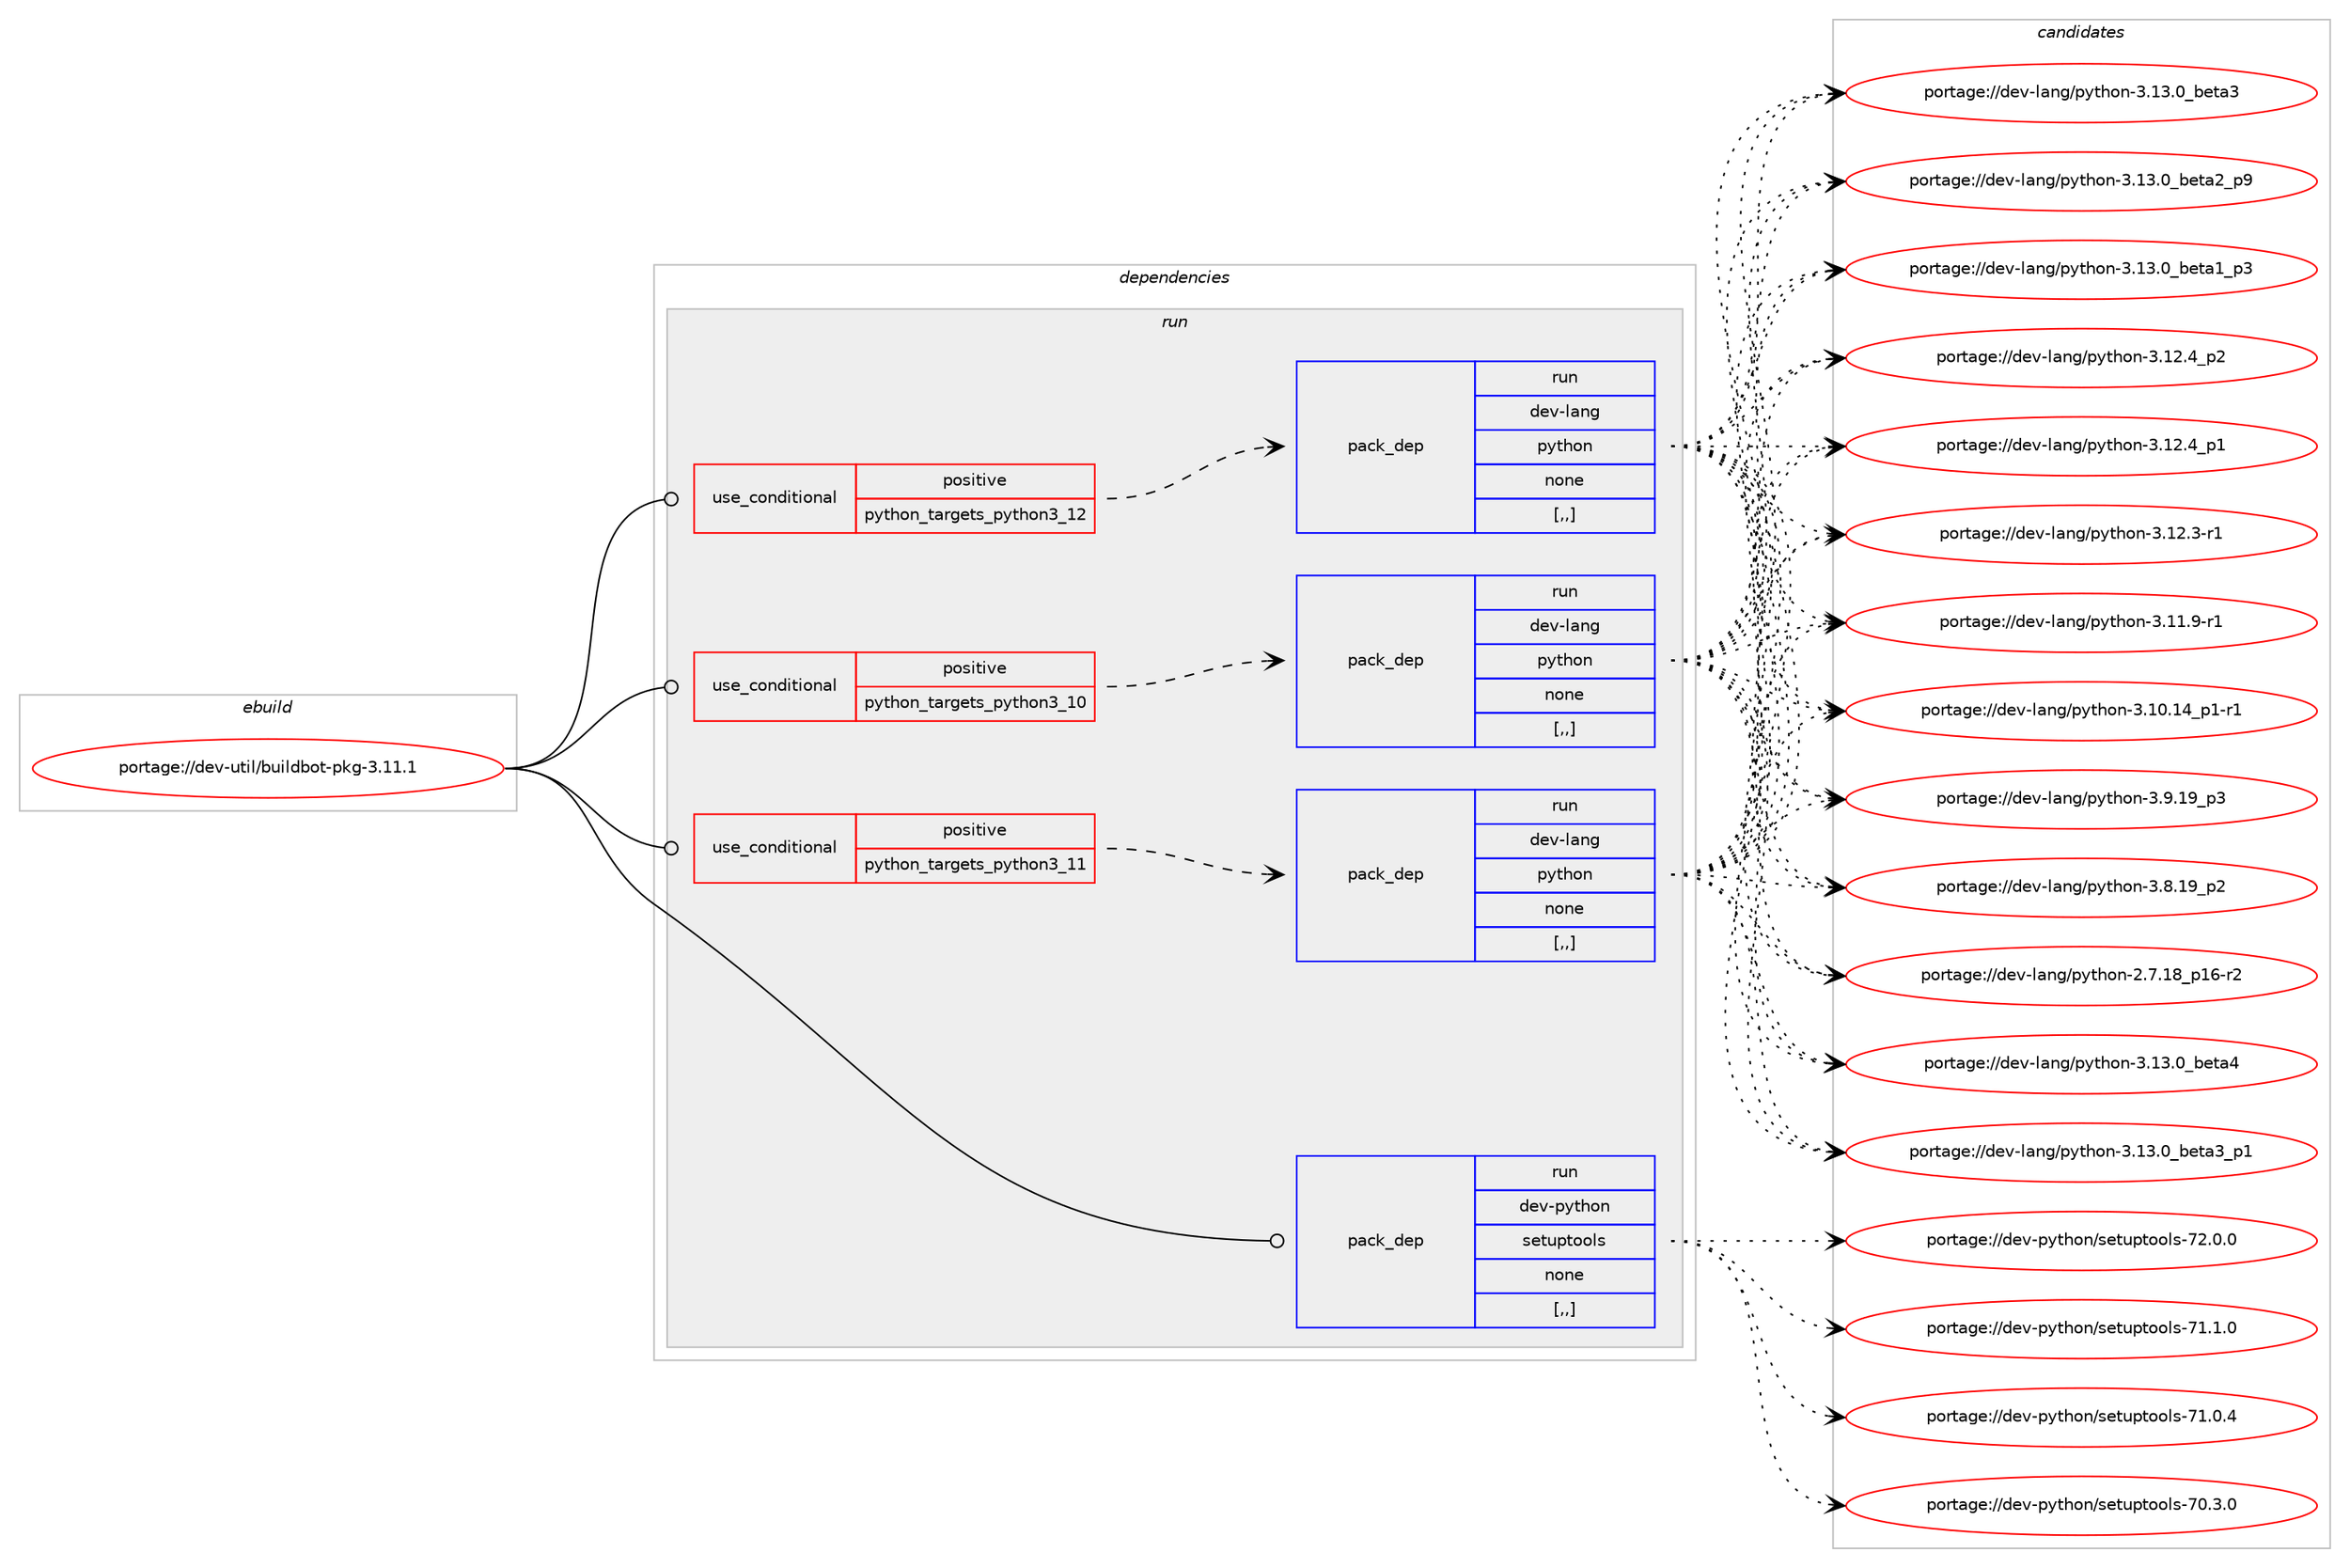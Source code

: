 digraph prolog {

# *************
# Graph options
# *************

newrank=true;
concentrate=true;
compound=true;
graph [rankdir=LR,fontname=Helvetica,fontsize=10,ranksep=1.5];#, ranksep=2.5, nodesep=0.2];
edge  [arrowhead=vee];
node  [fontname=Helvetica,fontsize=10];

# **********
# The ebuild
# **********

subgraph cluster_leftcol {
color=gray;
label=<<i>ebuild</i>>;
id [label="portage://dev-util/buildbot-pkg-3.11.1", color=red, width=4, href="../dev-util/buildbot-pkg-3.11.1.svg"];
}

# ****************
# The dependencies
# ****************

subgraph cluster_midcol {
color=gray;
label=<<i>dependencies</i>>;
subgraph cluster_compile {
fillcolor="#eeeeee";
style=filled;
label=<<i>compile</i>>;
}
subgraph cluster_compileandrun {
fillcolor="#eeeeee";
style=filled;
label=<<i>compile and run</i>>;
}
subgraph cluster_run {
fillcolor="#eeeeee";
style=filled;
label=<<i>run</i>>;
subgraph cond59281 {
dependency210879 [label=<<TABLE BORDER="0" CELLBORDER="1" CELLSPACING="0" CELLPADDING="4"><TR><TD ROWSPAN="3" CELLPADDING="10">use_conditional</TD></TR><TR><TD>positive</TD></TR><TR><TD>python_targets_python3_10</TD></TR></TABLE>>, shape=none, color=red];
subgraph pack150202 {
dependency210880 [label=<<TABLE BORDER="0" CELLBORDER="1" CELLSPACING="0" CELLPADDING="4" WIDTH="220"><TR><TD ROWSPAN="6" CELLPADDING="30">pack_dep</TD></TR><TR><TD WIDTH="110">run</TD></TR><TR><TD>dev-lang</TD></TR><TR><TD>python</TD></TR><TR><TD>none</TD></TR><TR><TD>[,,]</TD></TR></TABLE>>, shape=none, color=blue];
}
dependency210879:e -> dependency210880:w [weight=20,style="dashed",arrowhead="vee"];
}
id:e -> dependency210879:w [weight=20,style="solid",arrowhead="odot"];
subgraph cond59282 {
dependency210881 [label=<<TABLE BORDER="0" CELLBORDER="1" CELLSPACING="0" CELLPADDING="4"><TR><TD ROWSPAN="3" CELLPADDING="10">use_conditional</TD></TR><TR><TD>positive</TD></TR><TR><TD>python_targets_python3_11</TD></TR></TABLE>>, shape=none, color=red];
subgraph pack150203 {
dependency210882 [label=<<TABLE BORDER="0" CELLBORDER="1" CELLSPACING="0" CELLPADDING="4" WIDTH="220"><TR><TD ROWSPAN="6" CELLPADDING="30">pack_dep</TD></TR><TR><TD WIDTH="110">run</TD></TR><TR><TD>dev-lang</TD></TR><TR><TD>python</TD></TR><TR><TD>none</TD></TR><TR><TD>[,,]</TD></TR></TABLE>>, shape=none, color=blue];
}
dependency210881:e -> dependency210882:w [weight=20,style="dashed",arrowhead="vee"];
}
id:e -> dependency210881:w [weight=20,style="solid",arrowhead="odot"];
subgraph cond59283 {
dependency210883 [label=<<TABLE BORDER="0" CELLBORDER="1" CELLSPACING="0" CELLPADDING="4"><TR><TD ROWSPAN="3" CELLPADDING="10">use_conditional</TD></TR><TR><TD>positive</TD></TR><TR><TD>python_targets_python3_12</TD></TR></TABLE>>, shape=none, color=red];
subgraph pack150204 {
dependency210884 [label=<<TABLE BORDER="0" CELLBORDER="1" CELLSPACING="0" CELLPADDING="4" WIDTH="220"><TR><TD ROWSPAN="6" CELLPADDING="30">pack_dep</TD></TR><TR><TD WIDTH="110">run</TD></TR><TR><TD>dev-lang</TD></TR><TR><TD>python</TD></TR><TR><TD>none</TD></TR><TR><TD>[,,]</TD></TR></TABLE>>, shape=none, color=blue];
}
dependency210883:e -> dependency210884:w [weight=20,style="dashed",arrowhead="vee"];
}
id:e -> dependency210883:w [weight=20,style="solid",arrowhead="odot"];
subgraph pack150205 {
dependency210885 [label=<<TABLE BORDER="0" CELLBORDER="1" CELLSPACING="0" CELLPADDING="4" WIDTH="220"><TR><TD ROWSPAN="6" CELLPADDING="30">pack_dep</TD></TR><TR><TD WIDTH="110">run</TD></TR><TR><TD>dev-python</TD></TR><TR><TD>setuptools</TD></TR><TR><TD>none</TD></TR><TR><TD>[,,]</TD></TR></TABLE>>, shape=none, color=blue];
}
id:e -> dependency210885:w [weight=20,style="solid",arrowhead="odot"];
}
}

# **************
# The candidates
# **************

subgraph cluster_choices {
rank=same;
color=gray;
label=<<i>candidates</i>>;

subgraph choice150202 {
color=black;
nodesep=1;
choice1001011184510897110103471121211161041111104551464951464895981011169752 [label="portage://dev-lang/python-3.13.0_beta4", color=red, width=4,href="../dev-lang/python-3.13.0_beta4.svg"];
choice10010111845108971101034711212111610411111045514649514648959810111697519511249 [label="portage://dev-lang/python-3.13.0_beta3_p1", color=red, width=4,href="../dev-lang/python-3.13.0_beta3_p1.svg"];
choice1001011184510897110103471121211161041111104551464951464895981011169751 [label="portage://dev-lang/python-3.13.0_beta3", color=red, width=4,href="../dev-lang/python-3.13.0_beta3.svg"];
choice10010111845108971101034711212111610411111045514649514648959810111697509511257 [label="portage://dev-lang/python-3.13.0_beta2_p9", color=red, width=4,href="../dev-lang/python-3.13.0_beta2_p9.svg"];
choice10010111845108971101034711212111610411111045514649514648959810111697499511251 [label="portage://dev-lang/python-3.13.0_beta1_p3", color=red, width=4,href="../dev-lang/python-3.13.0_beta1_p3.svg"];
choice100101118451089711010347112121116104111110455146495046529511250 [label="portage://dev-lang/python-3.12.4_p2", color=red, width=4,href="../dev-lang/python-3.12.4_p2.svg"];
choice100101118451089711010347112121116104111110455146495046529511249 [label="portage://dev-lang/python-3.12.4_p1", color=red, width=4,href="../dev-lang/python-3.12.4_p1.svg"];
choice100101118451089711010347112121116104111110455146495046514511449 [label="portage://dev-lang/python-3.12.3-r1", color=red, width=4,href="../dev-lang/python-3.12.3-r1.svg"];
choice100101118451089711010347112121116104111110455146494946574511449 [label="portage://dev-lang/python-3.11.9-r1", color=red, width=4,href="../dev-lang/python-3.11.9-r1.svg"];
choice100101118451089711010347112121116104111110455146494846495295112494511449 [label="portage://dev-lang/python-3.10.14_p1-r1", color=red, width=4,href="../dev-lang/python-3.10.14_p1-r1.svg"];
choice100101118451089711010347112121116104111110455146574649579511251 [label="portage://dev-lang/python-3.9.19_p3", color=red, width=4,href="../dev-lang/python-3.9.19_p3.svg"];
choice100101118451089711010347112121116104111110455146564649579511250 [label="portage://dev-lang/python-3.8.19_p2", color=red, width=4,href="../dev-lang/python-3.8.19_p2.svg"];
choice100101118451089711010347112121116104111110455046554649569511249544511450 [label="portage://dev-lang/python-2.7.18_p16-r2", color=red, width=4,href="../dev-lang/python-2.7.18_p16-r2.svg"];
dependency210880:e -> choice1001011184510897110103471121211161041111104551464951464895981011169752:w [style=dotted,weight="100"];
dependency210880:e -> choice10010111845108971101034711212111610411111045514649514648959810111697519511249:w [style=dotted,weight="100"];
dependency210880:e -> choice1001011184510897110103471121211161041111104551464951464895981011169751:w [style=dotted,weight="100"];
dependency210880:e -> choice10010111845108971101034711212111610411111045514649514648959810111697509511257:w [style=dotted,weight="100"];
dependency210880:e -> choice10010111845108971101034711212111610411111045514649514648959810111697499511251:w [style=dotted,weight="100"];
dependency210880:e -> choice100101118451089711010347112121116104111110455146495046529511250:w [style=dotted,weight="100"];
dependency210880:e -> choice100101118451089711010347112121116104111110455146495046529511249:w [style=dotted,weight="100"];
dependency210880:e -> choice100101118451089711010347112121116104111110455146495046514511449:w [style=dotted,weight="100"];
dependency210880:e -> choice100101118451089711010347112121116104111110455146494946574511449:w [style=dotted,weight="100"];
dependency210880:e -> choice100101118451089711010347112121116104111110455146494846495295112494511449:w [style=dotted,weight="100"];
dependency210880:e -> choice100101118451089711010347112121116104111110455146574649579511251:w [style=dotted,weight="100"];
dependency210880:e -> choice100101118451089711010347112121116104111110455146564649579511250:w [style=dotted,weight="100"];
dependency210880:e -> choice100101118451089711010347112121116104111110455046554649569511249544511450:w [style=dotted,weight="100"];
}
subgraph choice150203 {
color=black;
nodesep=1;
choice1001011184510897110103471121211161041111104551464951464895981011169752 [label="portage://dev-lang/python-3.13.0_beta4", color=red, width=4,href="../dev-lang/python-3.13.0_beta4.svg"];
choice10010111845108971101034711212111610411111045514649514648959810111697519511249 [label="portage://dev-lang/python-3.13.0_beta3_p1", color=red, width=4,href="../dev-lang/python-3.13.0_beta3_p1.svg"];
choice1001011184510897110103471121211161041111104551464951464895981011169751 [label="portage://dev-lang/python-3.13.0_beta3", color=red, width=4,href="../dev-lang/python-3.13.0_beta3.svg"];
choice10010111845108971101034711212111610411111045514649514648959810111697509511257 [label="portage://dev-lang/python-3.13.0_beta2_p9", color=red, width=4,href="../dev-lang/python-3.13.0_beta2_p9.svg"];
choice10010111845108971101034711212111610411111045514649514648959810111697499511251 [label="portage://dev-lang/python-3.13.0_beta1_p3", color=red, width=4,href="../dev-lang/python-3.13.0_beta1_p3.svg"];
choice100101118451089711010347112121116104111110455146495046529511250 [label="portage://dev-lang/python-3.12.4_p2", color=red, width=4,href="../dev-lang/python-3.12.4_p2.svg"];
choice100101118451089711010347112121116104111110455146495046529511249 [label="portage://dev-lang/python-3.12.4_p1", color=red, width=4,href="../dev-lang/python-3.12.4_p1.svg"];
choice100101118451089711010347112121116104111110455146495046514511449 [label="portage://dev-lang/python-3.12.3-r1", color=red, width=4,href="../dev-lang/python-3.12.3-r1.svg"];
choice100101118451089711010347112121116104111110455146494946574511449 [label="portage://dev-lang/python-3.11.9-r1", color=red, width=4,href="../dev-lang/python-3.11.9-r1.svg"];
choice100101118451089711010347112121116104111110455146494846495295112494511449 [label="portage://dev-lang/python-3.10.14_p1-r1", color=red, width=4,href="../dev-lang/python-3.10.14_p1-r1.svg"];
choice100101118451089711010347112121116104111110455146574649579511251 [label="portage://dev-lang/python-3.9.19_p3", color=red, width=4,href="../dev-lang/python-3.9.19_p3.svg"];
choice100101118451089711010347112121116104111110455146564649579511250 [label="portage://dev-lang/python-3.8.19_p2", color=red, width=4,href="../dev-lang/python-3.8.19_p2.svg"];
choice100101118451089711010347112121116104111110455046554649569511249544511450 [label="portage://dev-lang/python-2.7.18_p16-r2", color=red, width=4,href="../dev-lang/python-2.7.18_p16-r2.svg"];
dependency210882:e -> choice1001011184510897110103471121211161041111104551464951464895981011169752:w [style=dotted,weight="100"];
dependency210882:e -> choice10010111845108971101034711212111610411111045514649514648959810111697519511249:w [style=dotted,weight="100"];
dependency210882:e -> choice1001011184510897110103471121211161041111104551464951464895981011169751:w [style=dotted,weight="100"];
dependency210882:e -> choice10010111845108971101034711212111610411111045514649514648959810111697509511257:w [style=dotted,weight="100"];
dependency210882:e -> choice10010111845108971101034711212111610411111045514649514648959810111697499511251:w [style=dotted,weight="100"];
dependency210882:e -> choice100101118451089711010347112121116104111110455146495046529511250:w [style=dotted,weight="100"];
dependency210882:e -> choice100101118451089711010347112121116104111110455146495046529511249:w [style=dotted,weight="100"];
dependency210882:e -> choice100101118451089711010347112121116104111110455146495046514511449:w [style=dotted,weight="100"];
dependency210882:e -> choice100101118451089711010347112121116104111110455146494946574511449:w [style=dotted,weight="100"];
dependency210882:e -> choice100101118451089711010347112121116104111110455146494846495295112494511449:w [style=dotted,weight="100"];
dependency210882:e -> choice100101118451089711010347112121116104111110455146574649579511251:w [style=dotted,weight="100"];
dependency210882:e -> choice100101118451089711010347112121116104111110455146564649579511250:w [style=dotted,weight="100"];
dependency210882:e -> choice100101118451089711010347112121116104111110455046554649569511249544511450:w [style=dotted,weight="100"];
}
subgraph choice150204 {
color=black;
nodesep=1;
choice1001011184510897110103471121211161041111104551464951464895981011169752 [label="portage://dev-lang/python-3.13.0_beta4", color=red, width=4,href="../dev-lang/python-3.13.0_beta4.svg"];
choice10010111845108971101034711212111610411111045514649514648959810111697519511249 [label="portage://dev-lang/python-3.13.0_beta3_p1", color=red, width=4,href="../dev-lang/python-3.13.0_beta3_p1.svg"];
choice1001011184510897110103471121211161041111104551464951464895981011169751 [label="portage://dev-lang/python-3.13.0_beta3", color=red, width=4,href="../dev-lang/python-3.13.0_beta3.svg"];
choice10010111845108971101034711212111610411111045514649514648959810111697509511257 [label="portage://dev-lang/python-3.13.0_beta2_p9", color=red, width=4,href="../dev-lang/python-3.13.0_beta2_p9.svg"];
choice10010111845108971101034711212111610411111045514649514648959810111697499511251 [label="portage://dev-lang/python-3.13.0_beta1_p3", color=red, width=4,href="../dev-lang/python-3.13.0_beta1_p3.svg"];
choice100101118451089711010347112121116104111110455146495046529511250 [label="portage://dev-lang/python-3.12.4_p2", color=red, width=4,href="../dev-lang/python-3.12.4_p2.svg"];
choice100101118451089711010347112121116104111110455146495046529511249 [label="portage://dev-lang/python-3.12.4_p1", color=red, width=4,href="../dev-lang/python-3.12.4_p1.svg"];
choice100101118451089711010347112121116104111110455146495046514511449 [label="portage://dev-lang/python-3.12.3-r1", color=red, width=4,href="../dev-lang/python-3.12.3-r1.svg"];
choice100101118451089711010347112121116104111110455146494946574511449 [label="portage://dev-lang/python-3.11.9-r1", color=red, width=4,href="../dev-lang/python-3.11.9-r1.svg"];
choice100101118451089711010347112121116104111110455146494846495295112494511449 [label="portage://dev-lang/python-3.10.14_p1-r1", color=red, width=4,href="../dev-lang/python-3.10.14_p1-r1.svg"];
choice100101118451089711010347112121116104111110455146574649579511251 [label="portage://dev-lang/python-3.9.19_p3", color=red, width=4,href="../dev-lang/python-3.9.19_p3.svg"];
choice100101118451089711010347112121116104111110455146564649579511250 [label="portage://dev-lang/python-3.8.19_p2", color=red, width=4,href="../dev-lang/python-3.8.19_p2.svg"];
choice100101118451089711010347112121116104111110455046554649569511249544511450 [label="portage://dev-lang/python-2.7.18_p16-r2", color=red, width=4,href="../dev-lang/python-2.7.18_p16-r2.svg"];
dependency210884:e -> choice1001011184510897110103471121211161041111104551464951464895981011169752:w [style=dotted,weight="100"];
dependency210884:e -> choice10010111845108971101034711212111610411111045514649514648959810111697519511249:w [style=dotted,weight="100"];
dependency210884:e -> choice1001011184510897110103471121211161041111104551464951464895981011169751:w [style=dotted,weight="100"];
dependency210884:e -> choice10010111845108971101034711212111610411111045514649514648959810111697509511257:w [style=dotted,weight="100"];
dependency210884:e -> choice10010111845108971101034711212111610411111045514649514648959810111697499511251:w [style=dotted,weight="100"];
dependency210884:e -> choice100101118451089711010347112121116104111110455146495046529511250:w [style=dotted,weight="100"];
dependency210884:e -> choice100101118451089711010347112121116104111110455146495046529511249:w [style=dotted,weight="100"];
dependency210884:e -> choice100101118451089711010347112121116104111110455146495046514511449:w [style=dotted,weight="100"];
dependency210884:e -> choice100101118451089711010347112121116104111110455146494946574511449:w [style=dotted,weight="100"];
dependency210884:e -> choice100101118451089711010347112121116104111110455146494846495295112494511449:w [style=dotted,weight="100"];
dependency210884:e -> choice100101118451089711010347112121116104111110455146574649579511251:w [style=dotted,weight="100"];
dependency210884:e -> choice100101118451089711010347112121116104111110455146564649579511250:w [style=dotted,weight="100"];
dependency210884:e -> choice100101118451089711010347112121116104111110455046554649569511249544511450:w [style=dotted,weight="100"];
}
subgraph choice150205 {
color=black;
nodesep=1;
choice100101118451121211161041111104711510111611711211611111110811545555046484648 [label="portage://dev-python/setuptools-72.0.0", color=red, width=4,href="../dev-python/setuptools-72.0.0.svg"];
choice100101118451121211161041111104711510111611711211611111110811545554946494648 [label="portage://dev-python/setuptools-71.1.0", color=red, width=4,href="../dev-python/setuptools-71.1.0.svg"];
choice100101118451121211161041111104711510111611711211611111110811545554946484652 [label="portage://dev-python/setuptools-71.0.4", color=red, width=4,href="../dev-python/setuptools-71.0.4.svg"];
choice100101118451121211161041111104711510111611711211611111110811545554846514648 [label="portage://dev-python/setuptools-70.3.0", color=red, width=4,href="../dev-python/setuptools-70.3.0.svg"];
dependency210885:e -> choice100101118451121211161041111104711510111611711211611111110811545555046484648:w [style=dotted,weight="100"];
dependency210885:e -> choice100101118451121211161041111104711510111611711211611111110811545554946494648:w [style=dotted,weight="100"];
dependency210885:e -> choice100101118451121211161041111104711510111611711211611111110811545554946484652:w [style=dotted,weight="100"];
dependency210885:e -> choice100101118451121211161041111104711510111611711211611111110811545554846514648:w [style=dotted,weight="100"];
}
}

}
